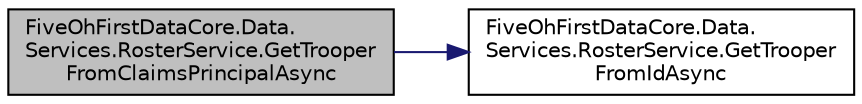 digraph "FiveOhFirstDataCore.Data.Services.RosterService.GetTrooperFromClaimsPrincipalAsync"
{
 // LATEX_PDF_SIZE
  edge [fontname="Helvetica",fontsize="10",labelfontname="Helvetica",labelfontsize="10"];
  node [fontname="Helvetica",fontsize="10",shape=record];
  rankdir="LR";
  Node1 [label="FiveOhFirstDataCore.Data.\lServices.RosterService.GetTrooper\lFromClaimsPrincipalAsync",height=0.2,width=0.4,color="black", fillcolor="grey75", style="filled", fontcolor="black",tooltip="Gets a Trooper from a ClaimsPrincipal"];
  Node1 -> Node2 [color="midnightblue",fontsize="10",style="solid",fontname="Helvetica"];
  Node2 [label="FiveOhFirstDataCore.Data.\lServices.RosterService.GetTrooper\lFromIdAsync",height=0.2,width=0.4,color="black", fillcolor="white", style="filled",URL="$class_five_oh_first_data_core_1_1_data_1_1_services_1_1_roster_service.html#afd2dd643c9b172c9634d5416f838ce42",tooltip="Gets a Trooper from their ID."];
}
